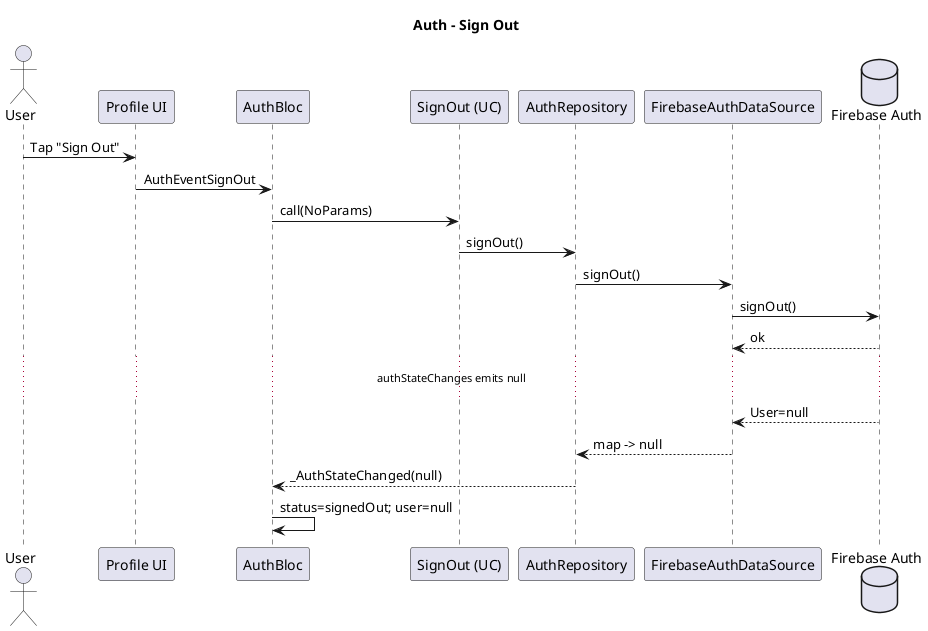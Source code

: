 @startuml
title Auth - Sign Out
actor User as U
participant "Profile UI" as UI
participant "AuthBloc" as B
participant "SignOut (UC)" as SO
participant "AuthRepository" as R
participant "FirebaseAuthDataSource" as DS
database "Firebase Auth" as FA

U -> UI : Tap "Sign Out"
UI -> B : AuthEventSignOut
B -> SO : call(NoParams)
SO -> R : signOut()
R -> DS : signOut()
DS -> FA : signOut()
FA --> DS : ok

... authStateChanges emits null ...
FA --> DS : User=null
DS --> R : map -> null
R --> B : _AuthStateChanged(null)
B -> B : status=signedOut; user=null
@enduml
